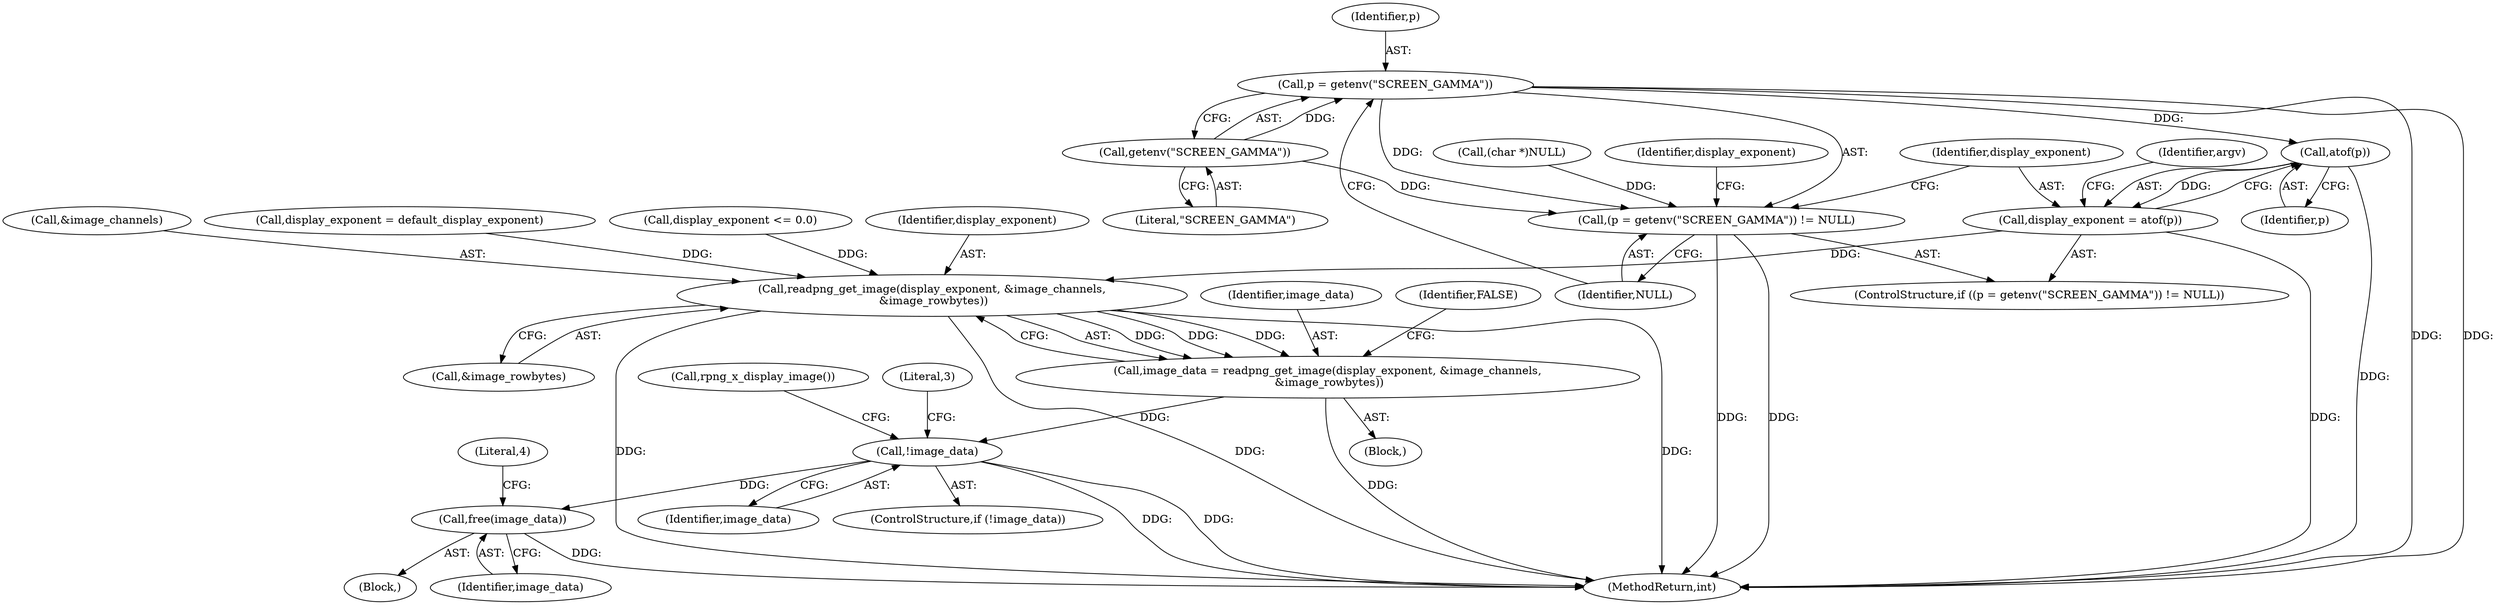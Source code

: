 digraph "0_Android_9d4853418ab2f754c2b63e091c29c5529b8b86ca_7@API" {
"1000172" [label="(Call,p = getenv(\"SCREEN_GAMMA\"))"];
"1000174" [label="(Call,getenv(\"SCREEN_GAMMA\"))"];
"1000171" [label="(Call,(p = getenv(\"SCREEN_GAMMA\")) != NULL)"];
"1000179" [label="(Call,atof(p))"];
"1000177" [label="(Call,display_exponent = atof(p))"];
"1000478" [label="(Call,readpng_get_image(display_exponent, &image_channels,\n &image_rowbytes))"];
"1000476" [label="(Call,image_data = readpng_get_image(display_exponent, &image_channels,\n &image_rowbytes))"];
"1000489" [label="(Call,!image_data)"];
"1000497" [label="(Call,free(image_data))"];
"1000493" [label="(Literal,3)"];
"1000173" [label="(Identifier,p)"];
"1000177" [label="(Call,display_exponent = atof(p))"];
"1000496" [label="(Block,)"];
"1000477" [label="(Identifier,image_data)"];
"1000488" [label="(ControlStructure,if (!image_data))"];
"1000128" [label="(Block,)"];
"1000476" [label="(Call,image_data = readpng_get_image(display_exponent, &image_channels,\n &image_rowbytes))"];
"1000480" [label="(Call,&image_channels)"];
"1000552" [label="(MethodReturn,int)"];
"1000174" [label="(Call,getenv(\"SCREEN_GAMMA\"))"];
"1000182" [label="(Call,display_exponent = default_display_exponent)"];
"1000489" [label="(Call,!image_data)"];
"1000171" [label="(Call,(p = getenv(\"SCREEN_GAMMA\")) != NULL)"];
"1000485" [label="(Identifier,FALSE)"];
"1000157" [label="(Call,(char *)NULL)"];
"1000183" [label="(Identifier,display_exponent)"];
"1000178" [label="(Identifier,display_exponent)"];
"1000500" [label="(Literal,4)"];
"1000498" [label="(Identifier,image_data)"];
"1000189" [label="(Identifier,argv)"];
"1000176" [label="(Identifier,NULL)"];
"1000478" [label="(Call,readpng_get_image(display_exponent, &image_channels,\n &image_rowbytes))"];
"1000170" [label="(ControlStructure,if ((p = getenv(\"SCREEN_GAMMA\")) != NULL))"];
"1000490" [label="(Identifier,image_data)"];
"1000237" [label="(Call,display_exponent <= 0.0)"];
"1000175" [label="(Literal,\"SCREEN_GAMMA\")"];
"1000482" [label="(Call,&image_rowbytes)"];
"1000497" [label="(Call,free(image_data))"];
"1000479" [label="(Identifier,display_exponent)"];
"1000180" [label="(Identifier,p)"];
"1000495" [label="(Call,rpng_x_display_image())"];
"1000172" [label="(Call,p = getenv(\"SCREEN_GAMMA\"))"];
"1000179" [label="(Call,atof(p))"];
"1000172" -> "1000171"  [label="AST: "];
"1000172" -> "1000174"  [label="CFG: "];
"1000173" -> "1000172"  [label="AST: "];
"1000174" -> "1000172"  [label="AST: "];
"1000176" -> "1000172"  [label="CFG: "];
"1000172" -> "1000552"  [label="DDG: "];
"1000172" -> "1000552"  [label="DDG: "];
"1000172" -> "1000171"  [label="DDG: "];
"1000174" -> "1000172"  [label="DDG: "];
"1000172" -> "1000179"  [label="DDG: "];
"1000174" -> "1000175"  [label="CFG: "];
"1000175" -> "1000174"  [label="AST: "];
"1000174" -> "1000171"  [label="DDG: "];
"1000171" -> "1000170"  [label="AST: "];
"1000171" -> "1000176"  [label="CFG: "];
"1000176" -> "1000171"  [label="AST: "];
"1000178" -> "1000171"  [label="CFG: "];
"1000183" -> "1000171"  [label="CFG: "];
"1000171" -> "1000552"  [label="DDG: "];
"1000171" -> "1000552"  [label="DDG: "];
"1000157" -> "1000171"  [label="DDG: "];
"1000179" -> "1000177"  [label="AST: "];
"1000179" -> "1000180"  [label="CFG: "];
"1000180" -> "1000179"  [label="AST: "];
"1000177" -> "1000179"  [label="CFG: "];
"1000179" -> "1000552"  [label="DDG: "];
"1000179" -> "1000177"  [label="DDG: "];
"1000177" -> "1000170"  [label="AST: "];
"1000178" -> "1000177"  [label="AST: "];
"1000189" -> "1000177"  [label="CFG: "];
"1000177" -> "1000552"  [label="DDG: "];
"1000177" -> "1000478"  [label="DDG: "];
"1000478" -> "1000476"  [label="AST: "];
"1000478" -> "1000482"  [label="CFG: "];
"1000479" -> "1000478"  [label="AST: "];
"1000480" -> "1000478"  [label="AST: "];
"1000482" -> "1000478"  [label="AST: "];
"1000476" -> "1000478"  [label="CFG: "];
"1000478" -> "1000552"  [label="DDG: "];
"1000478" -> "1000552"  [label="DDG: "];
"1000478" -> "1000552"  [label="DDG: "];
"1000478" -> "1000476"  [label="DDG: "];
"1000478" -> "1000476"  [label="DDG: "];
"1000478" -> "1000476"  [label="DDG: "];
"1000237" -> "1000478"  [label="DDG: "];
"1000182" -> "1000478"  [label="DDG: "];
"1000476" -> "1000128"  [label="AST: "];
"1000477" -> "1000476"  [label="AST: "];
"1000485" -> "1000476"  [label="CFG: "];
"1000476" -> "1000552"  [label="DDG: "];
"1000476" -> "1000489"  [label="DDG: "];
"1000489" -> "1000488"  [label="AST: "];
"1000489" -> "1000490"  [label="CFG: "];
"1000490" -> "1000489"  [label="AST: "];
"1000493" -> "1000489"  [label="CFG: "];
"1000495" -> "1000489"  [label="CFG: "];
"1000489" -> "1000552"  [label="DDG: "];
"1000489" -> "1000552"  [label="DDG: "];
"1000489" -> "1000497"  [label="DDG: "];
"1000497" -> "1000496"  [label="AST: "];
"1000497" -> "1000498"  [label="CFG: "];
"1000498" -> "1000497"  [label="AST: "];
"1000500" -> "1000497"  [label="CFG: "];
"1000497" -> "1000552"  [label="DDG: "];
}
